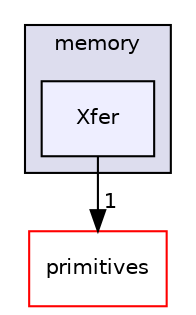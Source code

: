 digraph "src/OpenFOAM/memory/Xfer" {
  bgcolor=transparent;
  compound=true
  node [ fontsize="10", fontname="Helvetica"];
  edge [ labelfontsize="10", labelfontname="Helvetica"];
  subgraph clusterdir_385a22dcc2f7120acb0f1a7a832b3b8d {
    graph [ bgcolor="#ddddee", pencolor="black", label="memory" fontname="Helvetica", fontsize="10", URL="dir_385a22dcc2f7120acb0f1a7a832b3b8d.html"]
  dir_4fea6580b460016b2d21dd44ae3dcb2b [shape=box, label="Xfer", style="filled", fillcolor="#eeeeff", pencolor="black", URL="dir_4fea6580b460016b2d21dd44ae3dcb2b.html"];
  }
  dir_3e50f45338116b169052b428016851aa [shape=box label="primitives" color="red" URL="dir_3e50f45338116b169052b428016851aa.html"];
  dir_4fea6580b460016b2d21dd44ae3dcb2b->dir_3e50f45338116b169052b428016851aa [headlabel="1", labeldistance=1.5 headhref="dir_002226_002325.html"];
}
